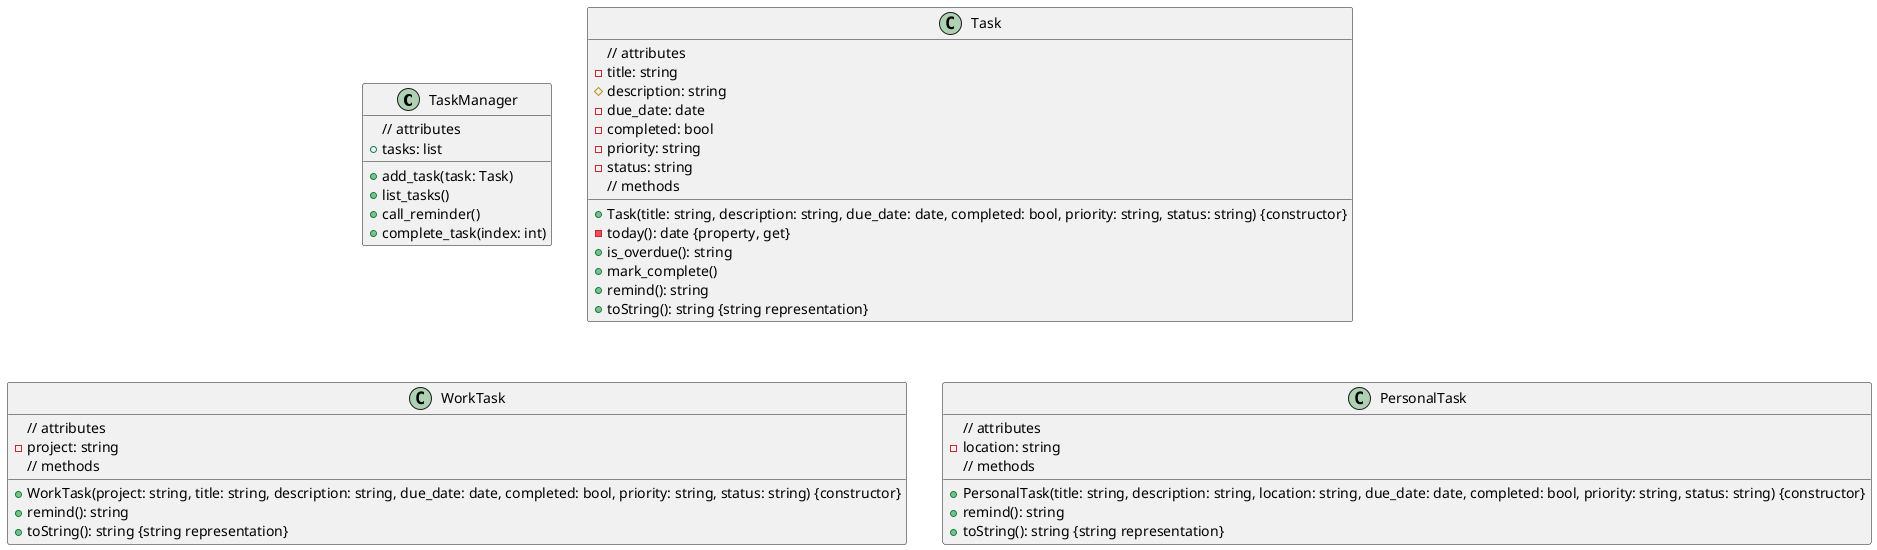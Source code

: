 @startuml TaskManager

class TaskManager {
    // attributes
    + tasks: list
    + add_task(task: Task)
    + list_tasks()
    + call_reminder()
    + complete_task(index: int)
}

class Task {
    // attributes
    - title: string
    # description: string
    - due_date: date
    - completed: bool
    - priority: string
    - status: string
    // methods
    + Task(title: string, description: string, due_date: date, completed: bool, priority: string, status: string) {constructor}
    - today(): date {property, get}
    + is_overdue(): string
    + mark_complete()
    + remind(): string
    + toString(): string {string representation}
}

class WorkTask {
    // attributes
    - project: string
    // methods
    + WorkTask(project: string, title: string, description: string, due_date: date, completed: bool, priority: string, status: string) {constructor}
    + remind(): string
    + toString(): string {string representation}
}

class PersonalTask {
    // attributes
    - location: string
    // methods
    + PersonalTask(title: string, description: string, location: string, due_date: date, completed: bool, priority: string, status: string) {constructor}
    + remind(): string
    + toString(): string {string representation}
}

@enduml